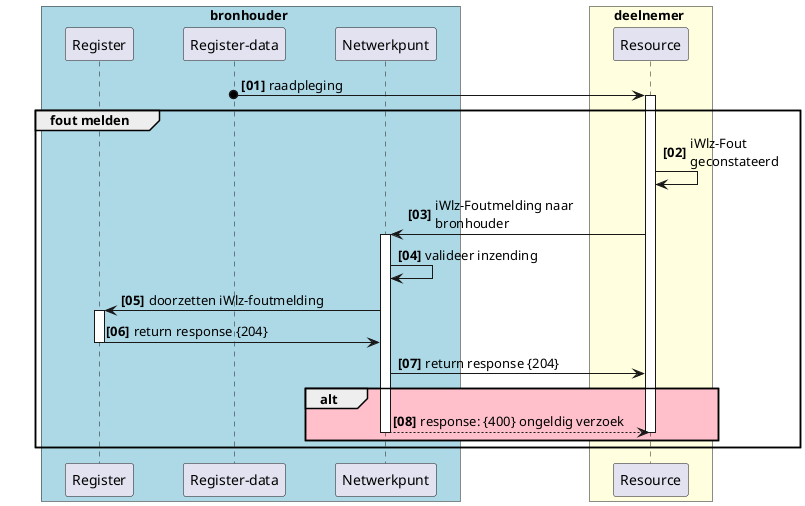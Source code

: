 @startuml rfc0018-02-foutmelden
skinparam handwritten false
skinparam participantpadding 20
skinparam boxpadding 40
autonumber "<b>[00]"
box bronhouder #lightblue
participant "Register" as brs
participant "Register-data" as rg
participant "Netwerkpunt" as bnp 
end box

box deelnemer #lightyellow
participant "Resource" as rsrc
end box

rg o-> rsrc: raadpleging
    activate rsrc

group fout melden
    rsrc -> rsrc: iWlz-Fout \ngeconstateerd
    rsrc -> bnp: iWlz-Foutmelding naar \nbronhouder
    activate bnp
    bnp -> bnp: valideer inzending
    bnp -> brs: doorzetten iWlz-foutmelding
    activate brs
    brs -> bnp: return response {204}
    deactivate brs
    bnp -> rsrc: return response {204}

    alt #Pink
      bnp --> rsrc: response: {400} ongeldig verzoek
      deactivate bnp
      deactivate rsrc
    end alt

end

@enduml